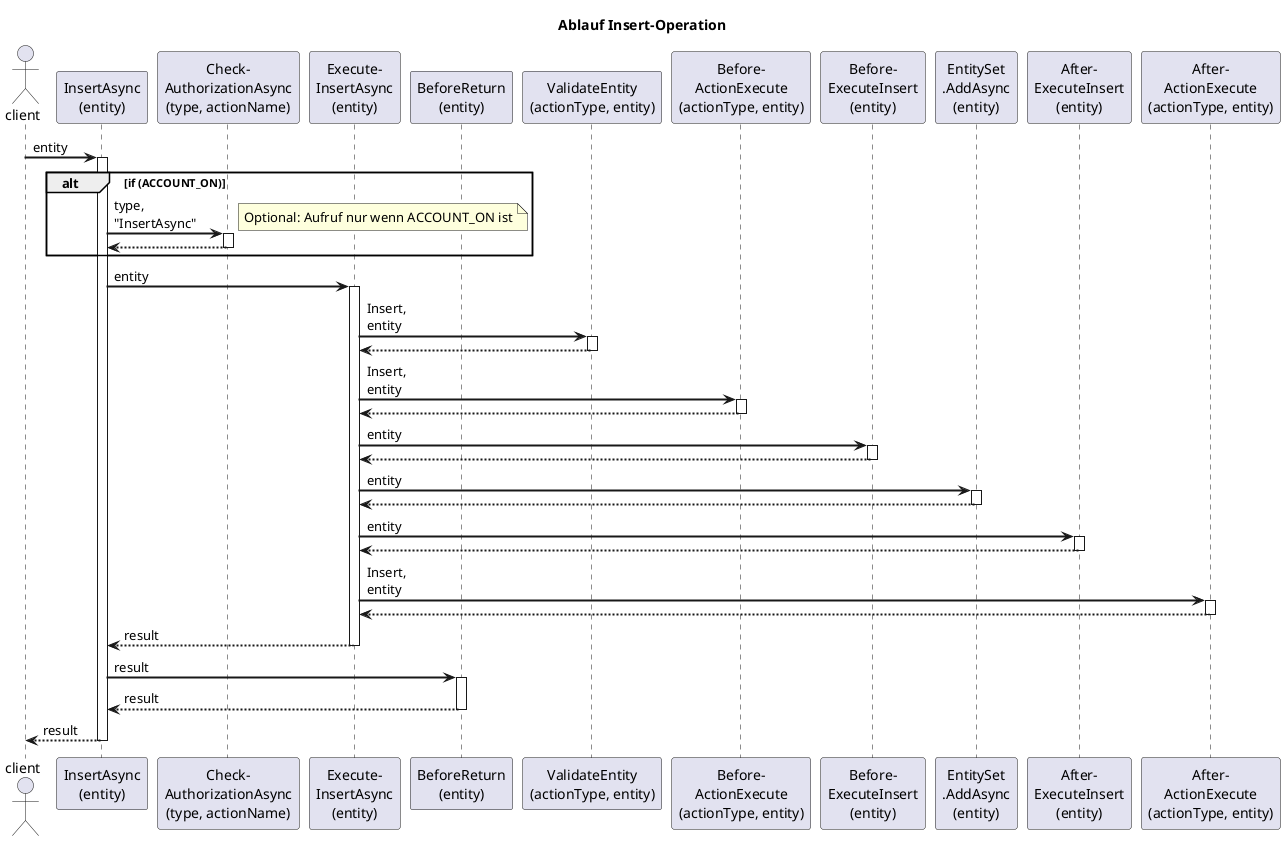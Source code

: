 @startuml InsertAsync
skinparam {
    monochrome false
    sequenceArrowThickness 2
    maxmessagesize 60
}

title Ablauf Insert-Operation

'deklaration
actor client
participant "InsertAsync\n(entity)" as Insert
participant "Check-\nAuthorizationAsync\n(type, actionName)" as checkauth
participant "Execute-\nInsertAsync\n(entity)" as execute
participant "BeforeReturn\n(entity)" as beforeret
participant "ValidateEntity\n(actionType, entity)" as validate
participant "Before-\nActionExecute\n(actionType, entity)" as beforeaction
participant "Before-\nExecuteInsert\n(entity)" as beforeInsert
participant "EntitySet\n.AddAsync\n(entity)" as add
participant "After-\nExecuteInsert\n(entity)" as afterInsert
participant "After-\nActionExecute\n(actionType, entity)" as afteraction
'declaration

client -> Insert : entity
activate Insert
alt if (ACCOUNT_ON)
Insert -> checkauth : type, "InsertAsync"
activate checkauth
note right: Optional: Aufruf nur wenn ACCOUNT_ON ist
return
end
Insert -> execute : entity
activate execute

'Beginn: Ablauf ExecuteInsert(...)
execute -> validate : Insert, entity
activate validate
return

execute -> beforeaction : Insert, entity
activate beforeaction
return

execute -> beforeInsert : entity
activate beforeInsert
return

execute -> add : entity
activate add
return

execute -> afterInsert : entity
activate afterInsert
return

execute -> afteraction : Insert, entity
activate afteraction
return

'Ende: Ablauf ExecuteInsert(...)
execute --> Insert : result
deactivate execute

Insert -> beforeret : result
activate beforeret
return result
Insert --> client : result
deactivate Insert
@enduml
